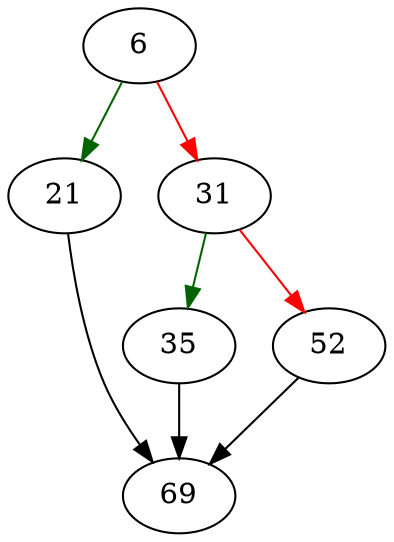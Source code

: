 strict digraph "exprVectorRegister" {
	// Node definitions.
	6 [entry=true];
	21;
	31;
	69;
	35;
	52;

	// Edge definitions.
	6 -> 21 [
		color=darkgreen
		cond=true
	];
	6 -> 31 [
		color=red
		cond=false
	];
	21 -> 69;
	31 -> 35 [
		color=darkgreen
		cond=true
	];
	31 -> 52 [
		color=red
		cond=false
	];
	35 -> 69;
	52 -> 69;
}